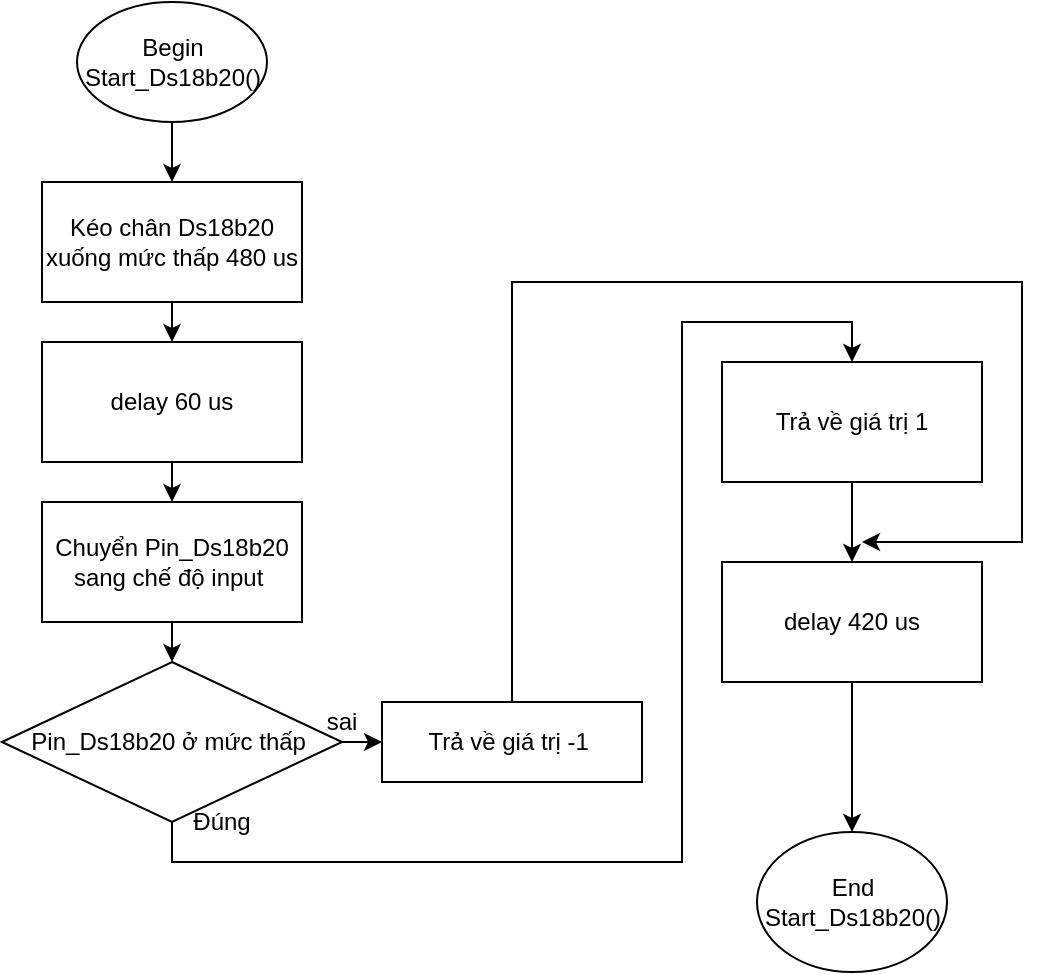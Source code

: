 <mxfile version="13.6.2" type="device"><diagram id="xXGL7M5v9Ek3aStEmSO7" name="Page-1"><mxGraphModel dx="1264" dy="632" grid="1" gridSize="10" guides="1" tooltips="1" connect="1" arrows="1" fold="1" page="1" pageScale="1" pageWidth="850" pageHeight="1100" math="0" shadow="0"><root><mxCell id="0"/><mxCell id="1" parent="0"/><mxCell id="zH4kzrWpQLF_5dF9BPqO-3" style="edgeStyle=orthogonalEdgeStyle;rounded=0;orthogonalLoop=1;jettySize=auto;html=1;exitX=0.5;exitY=1;exitDx=0;exitDy=0;entryX=0.5;entryY=0;entryDx=0;entryDy=0;" parent="1" source="zH4kzrWpQLF_5dF9BPqO-1" target="zH4kzrWpQLF_5dF9BPqO-2" edge="1"><mxGeometry relative="1" as="geometry"/></mxCell><mxCell id="zH4kzrWpQLF_5dF9BPqO-1" value="Begin&lt;br&gt;Start_Ds18b20()" style="ellipse;whiteSpace=wrap;html=1;" parent="1" vertex="1"><mxGeometry x="257.5" y="100" width="95" height="60" as="geometry"/></mxCell><mxCell id="zH4kzrWpQLF_5dF9BPqO-5" style="edgeStyle=orthogonalEdgeStyle;rounded=0;orthogonalLoop=1;jettySize=auto;html=1;exitX=0.5;exitY=1;exitDx=0;exitDy=0;entryX=0.5;entryY=0;entryDx=0;entryDy=0;" parent="1" source="zH4kzrWpQLF_5dF9BPqO-2" target="zH4kzrWpQLF_5dF9BPqO-4" edge="1"><mxGeometry relative="1" as="geometry"/></mxCell><mxCell id="zH4kzrWpQLF_5dF9BPqO-2" value="Kéo chân Ds18b20 xuống mức thấp 480 us" style="rounded=0;whiteSpace=wrap;html=1;" parent="1" vertex="1"><mxGeometry x="240" y="190" width="130" height="60" as="geometry"/></mxCell><mxCell id="zH4kzrWpQLF_5dF9BPqO-9" style="edgeStyle=orthogonalEdgeStyle;rounded=0;orthogonalLoop=1;jettySize=auto;html=1;exitX=0.5;exitY=1;exitDx=0;exitDy=0;entryX=0.5;entryY=0;entryDx=0;entryDy=0;" parent="1" source="zH4kzrWpQLF_5dF9BPqO-4" target="zH4kzrWpQLF_5dF9BPqO-8" edge="1"><mxGeometry relative="1" as="geometry"/></mxCell><mxCell id="zH4kzrWpQLF_5dF9BPqO-4" value="delay 60 us" style="rounded=0;whiteSpace=wrap;html=1;" parent="1" vertex="1"><mxGeometry x="240" y="270" width="130" height="60" as="geometry"/></mxCell><mxCell id="zH4kzrWpQLF_5dF9BPqO-14" style="edgeStyle=orthogonalEdgeStyle;rounded=0;orthogonalLoop=1;jettySize=auto;html=1;exitX=1;exitY=0.5;exitDx=0;exitDy=0;entryX=0;entryY=0.5;entryDx=0;entryDy=0;" parent="1" source="zH4kzrWpQLF_5dF9BPqO-6" target="zH4kzrWpQLF_5dF9BPqO-13" edge="1"><mxGeometry relative="1" as="geometry"/></mxCell><mxCell id="Hw3di-I8KeTVN5DOcKiG-1" style="edgeStyle=orthogonalEdgeStyle;rounded=0;orthogonalLoop=1;jettySize=auto;html=1;exitX=0.5;exitY=1;exitDx=0;exitDy=0;entryX=0.5;entryY=0;entryDx=0;entryDy=0;" parent="1" source="zH4kzrWpQLF_5dF9BPqO-6" target="zH4kzrWpQLF_5dF9BPqO-11" edge="1"><mxGeometry relative="1" as="geometry"><Array as="points"><mxPoint x="305" y="530"/><mxPoint x="560" y="530"/><mxPoint x="560" y="260"/><mxPoint x="645" y="260"/></Array></mxGeometry></mxCell><mxCell id="zH4kzrWpQLF_5dF9BPqO-6" value="Pin_Ds18b20 ở mức thấp&amp;nbsp;" style="rhombus;whiteSpace=wrap;html=1;" parent="1" vertex="1"><mxGeometry x="220" y="430" width="170" height="80" as="geometry"/></mxCell><mxCell id="zH4kzrWpQLF_5dF9BPqO-10" style="edgeStyle=orthogonalEdgeStyle;rounded=0;orthogonalLoop=1;jettySize=auto;html=1;exitX=0.5;exitY=1;exitDx=0;exitDy=0;entryX=0.5;entryY=0;entryDx=0;entryDy=0;" parent="1" source="zH4kzrWpQLF_5dF9BPqO-8" target="zH4kzrWpQLF_5dF9BPqO-6" edge="1"><mxGeometry relative="1" as="geometry"/></mxCell><mxCell id="zH4kzrWpQLF_5dF9BPqO-8" value="Chuyển Pin_Ds18b20 sang chế độ input&amp;nbsp;" style="rounded=0;whiteSpace=wrap;html=1;" parent="1" vertex="1"><mxGeometry x="240" y="350" width="130" height="60" as="geometry"/></mxCell><mxCell id="zH4kzrWpQLF_5dF9BPqO-19" style="edgeStyle=orthogonalEdgeStyle;rounded=0;orthogonalLoop=1;jettySize=auto;html=1;exitX=0.5;exitY=1;exitDx=0;exitDy=0;entryX=0.5;entryY=0;entryDx=0;entryDy=0;" parent="1" source="zH4kzrWpQLF_5dF9BPqO-11" target="zH4kzrWpQLF_5dF9BPqO-18" edge="1"><mxGeometry relative="1" as="geometry"/></mxCell><mxCell id="zH4kzrWpQLF_5dF9BPqO-11" value="Trả về giá trị 1" style="rounded=0;whiteSpace=wrap;html=1;" parent="1" vertex="1"><mxGeometry x="580" y="280" width="130" height="60" as="geometry"/></mxCell><mxCell id="iQ_zF-roFoyQF-hx3Y_x-1" style="edgeStyle=orthogonalEdgeStyle;rounded=0;orthogonalLoop=1;jettySize=auto;html=1;exitX=0.5;exitY=0;exitDx=0;exitDy=0;" parent="1" source="zH4kzrWpQLF_5dF9BPqO-13" edge="1"><mxGeometry relative="1" as="geometry"><mxPoint x="650" y="370" as="targetPoint"/><Array as="points"><mxPoint x="475" y="240"/><mxPoint x="730" y="240"/><mxPoint x="730" y="370"/></Array></mxGeometry></mxCell><mxCell id="zH4kzrWpQLF_5dF9BPqO-13" value="Trả về giá trị -1&amp;nbsp;" style="rounded=0;whiteSpace=wrap;html=1;" parent="1" vertex="1"><mxGeometry x="410" y="450" width="130" height="40" as="geometry"/></mxCell><mxCell id="zH4kzrWpQLF_5dF9BPqO-15" value="Đúng" style="text;html=1;strokeColor=none;fillColor=none;align=center;verticalAlign=middle;whiteSpace=wrap;rounded=0;" parent="1" vertex="1"><mxGeometry x="310" y="500" width="40" height="20" as="geometry"/></mxCell><mxCell id="zH4kzrWpQLF_5dF9BPqO-17" value="sai" style="text;html=1;strokeColor=none;fillColor=none;align=center;verticalAlign=middle;whiteSpace=wrap;rounded=0;" parent="1" vertex="1"><mxGeometry x="370" y="450" width="40" height="20" as="geometry"/></mxCell><mxCell id="zH4kzrWpQLF_5dF9BPqO-22" style="edgeStyle=orthogonalEdgeStyle;rounded=0;orthogonalLoop=1;jettySize=auto;html=1;exitX=0.5;exitY=1;exitDx=0;exitDy=0;entryX=0.5;entryY=0;entryDx=0;entryDy=0;" parent="1" source="zH4kzrWpQLF_5dF9BPqO-18" target="zH4kzrWpQLF_5dF9BPqO-23" edge="1"><mxGeometry relative="1" as="geometry"><mxPoint x="645" y="440.0" as="targetPoint"/></mxGeometry></mxCell><mxCell id="zH4kzrWpQLF_5dF9BPqO-18" value="delay 420 us" style="rounded=0;whiteSpace=wrap;html=1;" parent="1" vertex="1"><mxGeometry x="580" y="380" width="130" height="60" as="geometry"/></mxCell><mxCell id="zH4kzrWpQLF_5dF9BPqO-23" value="End&lt;br&gt;Start_Ds18b20()" style="ellipse;whiteSpace=wrap;html=1;" parent="1" vertex="1"><mxGeometry x="597.5" y="515" width="95" height="70" as="geometry"/></mxCell></root></mxGraphModel></diagram></mxfile>